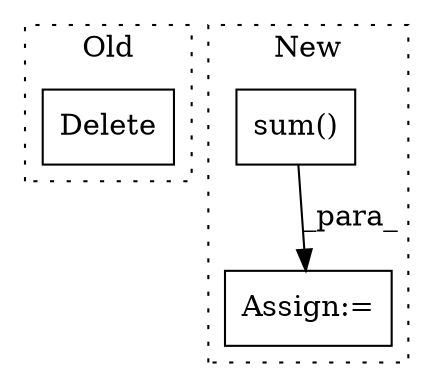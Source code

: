 digraph G {
subgraph cluster0 {
1 [label="Delete" a="101" s="2465" l="7" shape="box"];
label = "Old";
style="dotted";
}
subgraph cluster1 {
2 [label="sum()" a="75" s="2501" l="37" shape="box"];
3 [label="Assign:=" a="68" s="2497" l="3" shape="box"];
label = "New";
style="dotted";
}
2 -> 3 [label="_para_"];
}